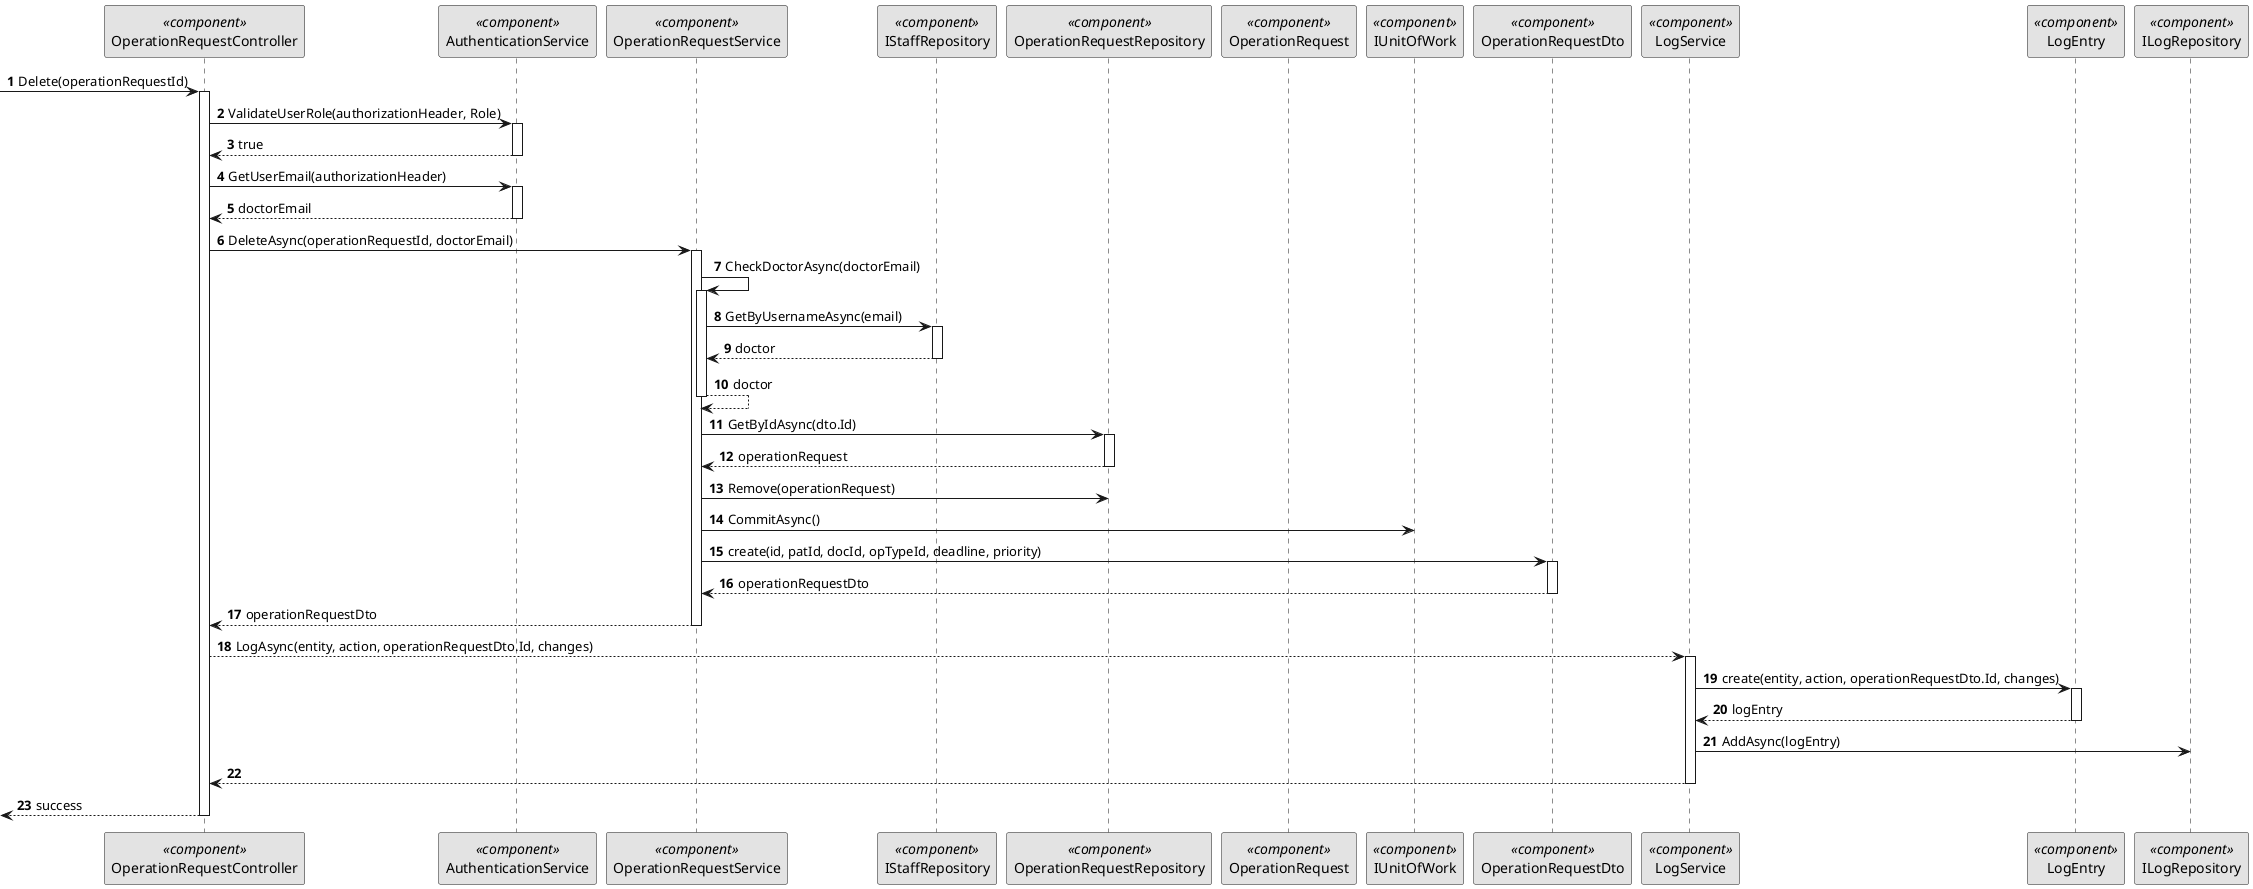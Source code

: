 @startuml 5.1.18
skinparam monochrome true
skinparam packageStyle rectangle
skinparam shadowing false

autonumber

participant "OperationRequestController" as CTRL <<component>>
participant "AuthenticationService" as Auth <<component>>

participant "OperationRequestService" as SERV <<component>>

participant "IStaffRepository" as StaffRep <<component>>

participant "OperationRequestRepository" as REPO <<component>>
participant "OperationRequest" as DOM <<component>>
participant "IUnitOfWork" as unit <<component>>
participant "OperationRequestDto" as dto <<component>>

participant "LogService" as Log <<component>>
participant "LogEntry" as LogEntry <<component>>
participant "ILogRepository" as LogRep <<component>>

-> CTRL: Delete(operationRequestId)
activate CTRL

CTRL -> Auth: ValidateUserRole(authorizationHeader, Role)
activate Auth

Auth --> CTRL : true
deactivate Auth

CTRL -> Auth: GetUserEmail(authorizationHeader)
activate Auth

Auth --> CTRL: doctorEmail
deactivate Auth

CTRL -> SERV: DeleteAsync(operationRequestId, doctorEmail)
activate SERV

SERV -> SERV : CheckDoctorAsync(doctorEmail)
activate SERV

SERV -> StaffRep : GetByUsernameAsync(email)
activate StaffRep

StaffRep --> SERV : doctor
deactivate StaffRep

SERV --> SERV : doctor
deactivate SERV

SERV -> REPO : GetByIdAsync(dto.Id)
activate REPO

REPO --> SERV : operationRequest
deactivate REPO

SERV -> REPO : Remove(operationRequest)

SERV -> unit : CommitAsync()

SERV -> dto: create(id, patId, docId, opTypeId, deadline, priority)
activate dto

dto --> SERV: operationRequestDto
deactivate dto

SERV --> CTRL: operationRequestDto
deactivate SERV

CTRL --> Log : LogAsync(entity, action, operationRequestDto.Id, changes)
activate Log

Log -> LogEntry : create(entity, action, operationRequestDto.Id, changes)
activate LogEntry

LogEntry --> Log : logEntry
deactivate LogEntry

Log -> LogRep : AddAsync(logEntry)

Log --> CTRL
deactivate Log

<-- CTRL: success
deactivate CTRL

@enduml